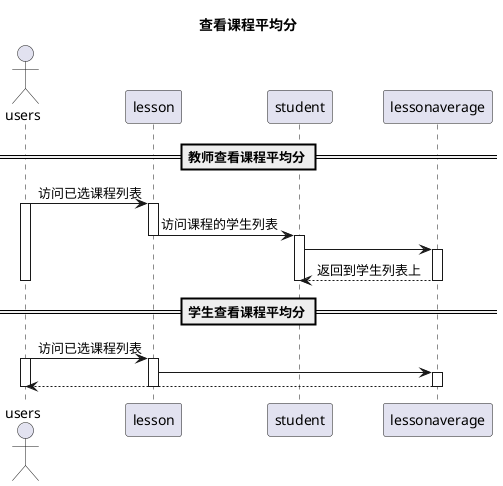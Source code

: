 @startuml
title 查看课程平均分
actor users
participant lesson
participant student
participant lessonaverage
== 教师查看课程平均分 ==
users -> lesson:访问已选课程列表
activate users
activate lesson
lesson -> student:访问课程的学生列表
deactivate lesson
activate student
student ->lessonaverage
activate lessonaverage
lessonaverage --> student:返回到学生列表上
deactivate student
deactivate users
deactivate lessonaverage
== 学生查看课程平均分 ==
users -> lesson:访问已选课程列表
activate users
activate lesson
lesson ->lessonaverage
activate lessonaverage
lessonaverage -->users
deactivate lessonaverage
deactivate lesson
deactivate users
@enduml